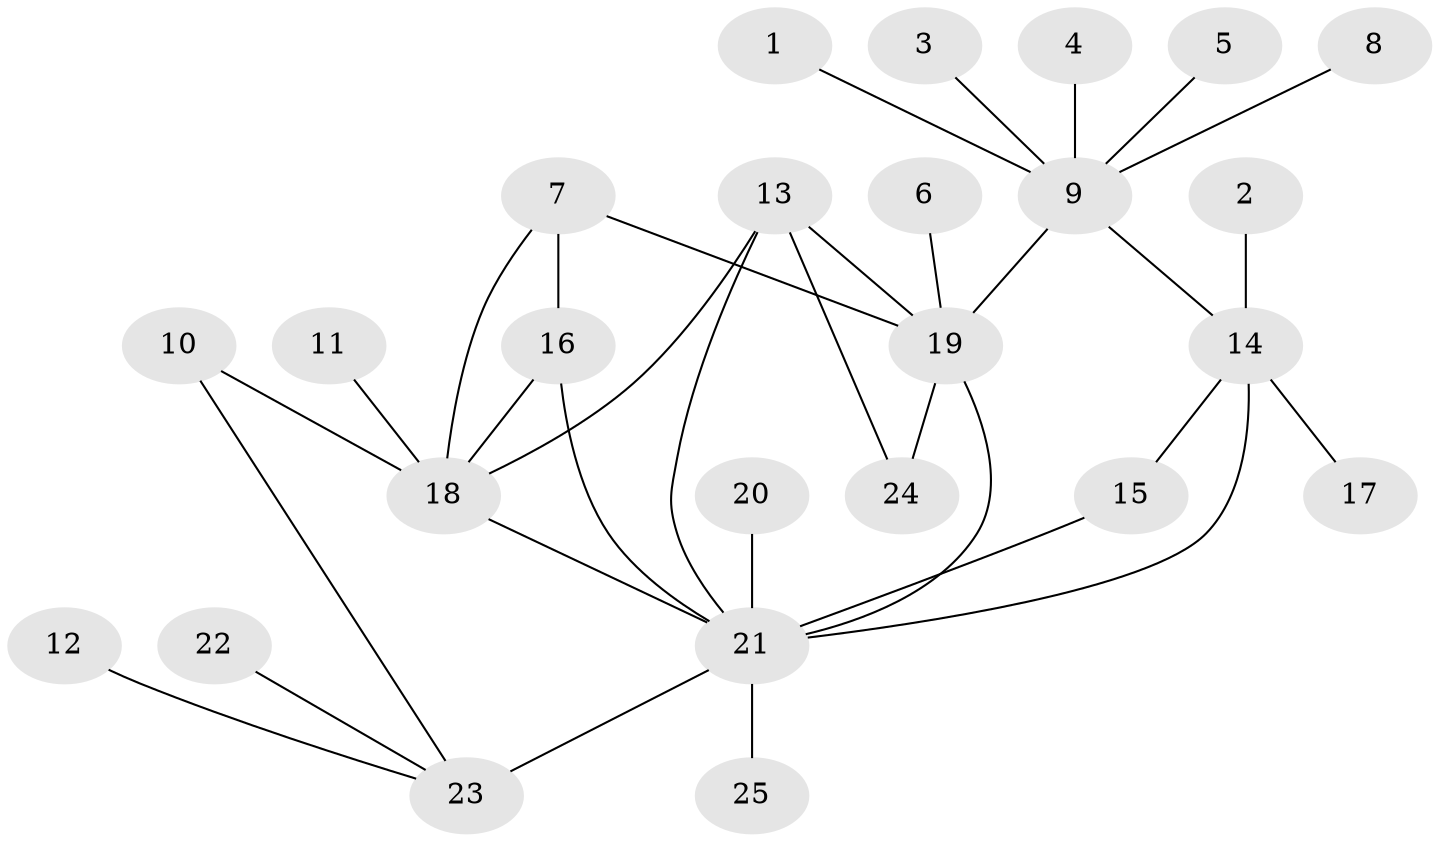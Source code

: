 // original degree distribution, {10: 0.060240963855421686, 7: 0.024096385542168676, 6: 0.04819277108433735, 5: 0.08433734939759036, 8: 0.012048192771084338, 4: 0.012048192771084338, 1: 0.5783132530120482, 2: 0.14457831325301204, 3: 0.03614457831325301}
// Generated by graph-tools (version 1.1) at 2025/37/03/04/25 23:37:50]
// undirected, 25 vertices, 33 edges
graph export_dot {
  node [color=gray90,style=filled];
  1;
  2;
  3;
  4;
  5;
  6;
  7;
  8;
  9;
  10;
  11;
  12;
  13;
  14;
  15;
  16;
  17;
  18;
  19;
  20;
  21;
  22;
  23;
  24;
  25;
  1 -- 9 [weight=1.0];
  2 -- 14 [weight=1.0];
  3 -- 9 [weight=1.0];
  4 -- 9 [weight=1.0];
  5 -- 9 [weight=1.0];
  6 -- 19 [weight=1.0];
  7 -- 16 [weight=2.0];
  7 -- 18 [weight=2.0];
  7 -- 19 [weight=1.0];
  8 -- 9 [weight=1.0];
  9 -- 14 [weight=1.0];
  9 -- 19 [weight=4.0];
  10 -- 18 [weight=1.0];
  10 -- 23 [weight=1.0];
  11 -- 18 [weight=1.0];
  12 -- 23 [weight=1.0];
  13 -- 18 [weight=1.0];
  13 -- 19 [weight=3.0];
  13 -- 21 [weight=1.0];
  13 -- 24 [weight=1.0];
  14 -- 15 [weight=1.0];
  14 -- 17 [weight=1.0];
  14 -- 21 [weight=2.0];
  15 -- 21 [weight=2.0];
  16 -- 18 [weight=1.0];
  16 -- 21 [weight=1.0];
  18 -- 21 [weight=1.0];
  19 -- 21 [weight=2.0];
  19 -- 24 [weight=3.0];
  20 -- 21 [weight=1.0];
  21 -- 23 [weight=3.0];
  21 -- 25 [weight=2.0];
  22 -- 23 [weight=1.0];
}
